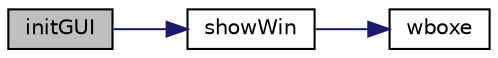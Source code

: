 digraph "initGUI"
{
  edge [fontname="Helvetica",fontsize="10",labelfontname="Helvetica",labelfontsize="10"];
  node [fontname="Helvetica",fontsize="10",shape=record];
  rankdir="LR";
  Node1 [label="initGUI",height=0.2,width=0.4,color="black", fillcolor="grey75", style="filled", fontcolor="black"];
  Node1 -> Node2 [color="midnightblue",fontsize="10",style="solid",fontname="Helvetica"];
  Node2 [label="showWin",height=0.2,width=0.4,color="black", fillcolor="white", style="filled",URL="$d1/d77/guilib_8c.html#a7cfcdaaf5fbb33b1d0f1da23989ebc14",tooltip="Monitor the gui system and all other graphical functions. "];
  Node2 -> Node3 [color="midnightblue",fontsize="10",style="solid",fontname="Helvetica"];
  Node3 [label="wboxe",height=0.2,width=0.4,color="black", fillcolor="white", style="filled",URL="$d1/d77/guilib_8c.html#aebef6c596deaf6c14ecc98b4dbb35289",tooltip="draw a boxe at the position ( startx ; starty ) on the win given and write the string in it..."];
}
